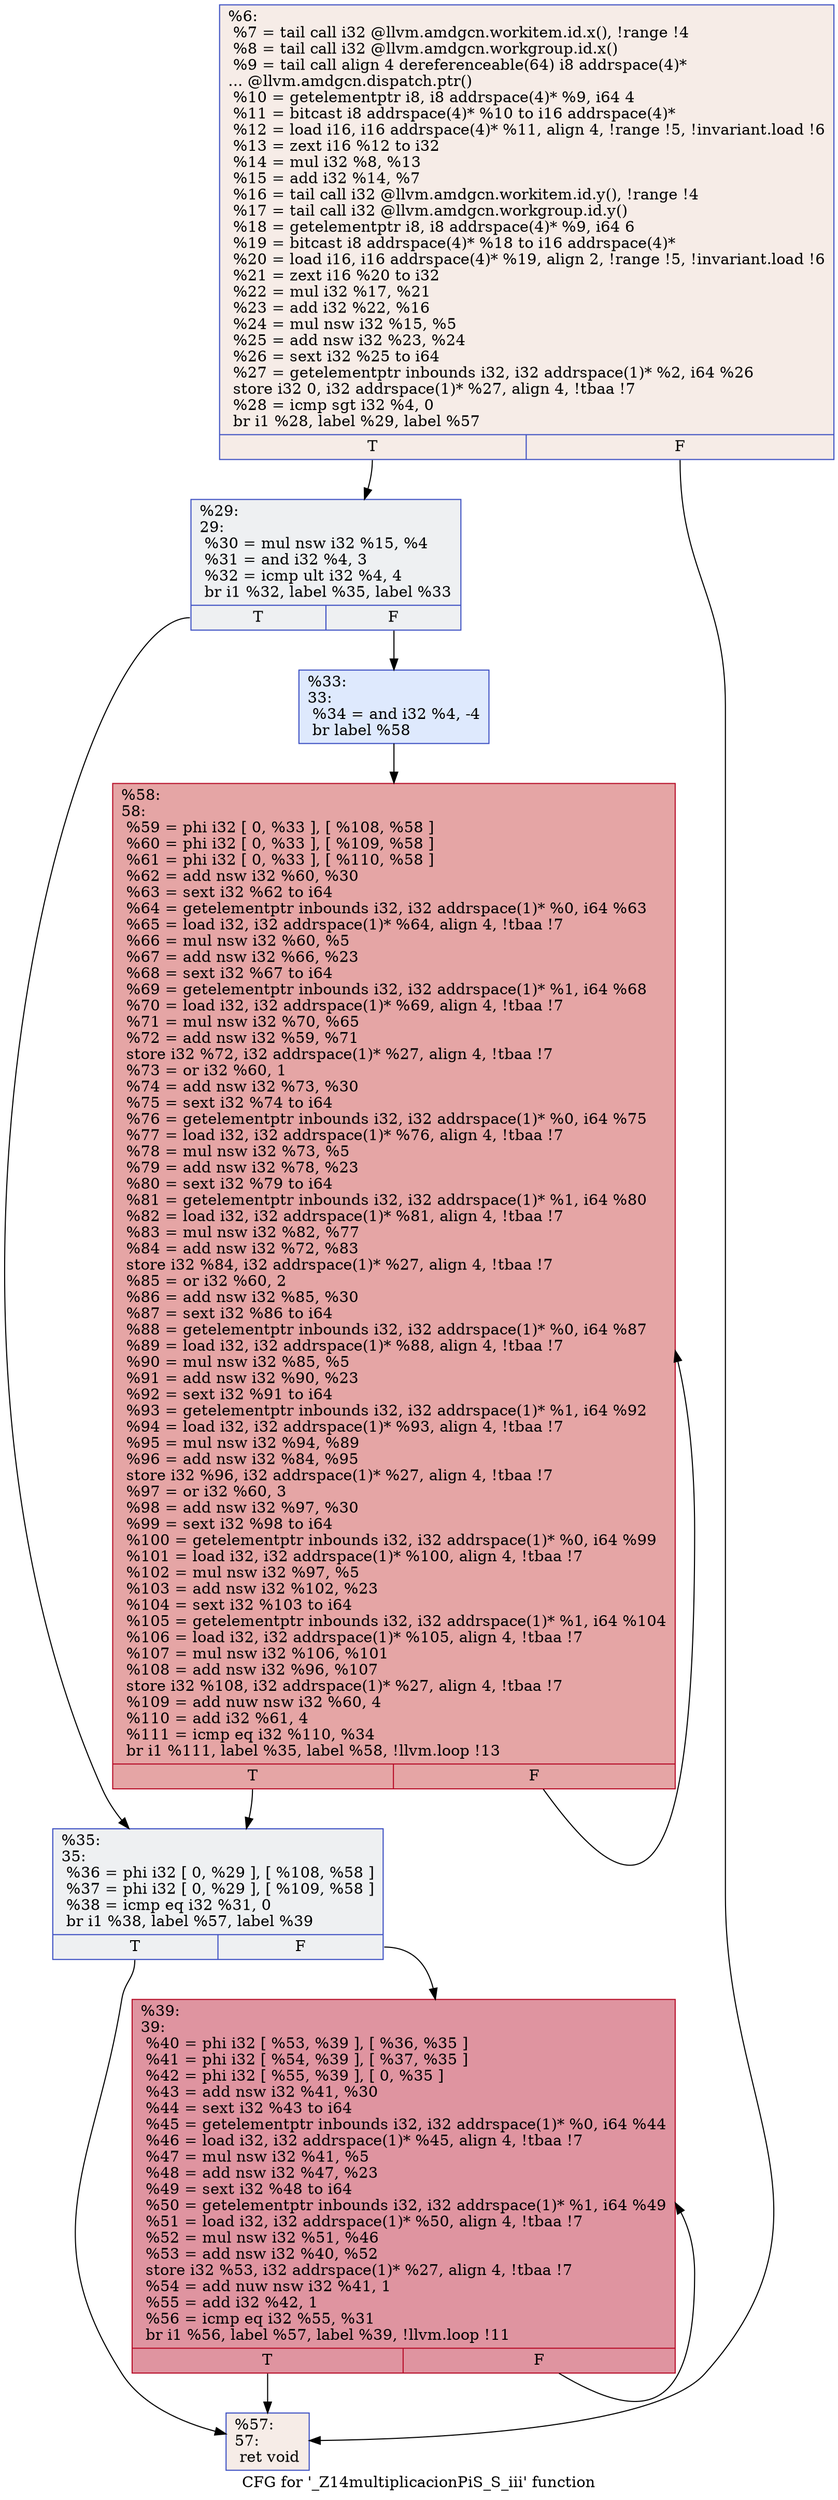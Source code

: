 digraph "CFG for '_Z14multiplicacionPiS_S_iii' function" {
	label="CFG for '_Z14multiplicacionPiS_S_iii' function";

	Node0x5b4b1e0 [shape=record,color="#3d50c3ff", style=filled, fillcolor="#ead5c970",label="{%6:\l  %7 = tail call i32 @llvm.amdgcn.workitem.id.x(), !range !4\l  %8 = tail call i32 @llvm.amdgcn.workgroup.id.x()\l  %9 = tail call align 4 dereferenceable(64) i8 addrspace(4)*\l... @llvm.amdgcn.dispatch.ptr()\l  %10 = getelementptr i8, i8 addrspace(4)* %9, i64 4\l  %11 = bitcast i8 addrspace(4)* %10 to i16 addrspace(4)*\l  %12 = load i16, i16 addrspace(4)* %11, align 4, !range !5, !invariant.load !6\l  %13 = zext i16 %12 to i32\l  %14 = mul i32 %8, %13\l  %15 = add i32 %14, %7\l  %16 = tail call i32 @llvm.amdgcn.workitem.id.y(), !range !4\l  %17 = tail call i32 @llvm.amdgcn.workgroup.id.y()\l  %18 = getelementptr i8, i8 addrspace(4)* %9, i64 6\l  %19 = bitcast i8 addrspace(4)* %18 to i16 addrspace(4)*\l  %20 = load i16, i16 addrspace(4)* %19, align 2, !range !5, !invariant.load !6\l  %21 = zext i16 %20 to i32\l  %22 = mul i32 %17, %21\l  %23 = add i32 %22, %16\l  %24 = mul nsw i32 %15, %5\l  %25 = add nsw i32 %23, %24\l  %26 = sext i32 %25 to i64\l  %27 = getelementptr inbounds i32, i32 addrspace(1)* %2, i64 %26\l  store i32 0, i32 addrspace(1)* %27, align 4, !tbaa !7\l  %28 = icmp sgt i32 %4, 0\l  br i1 %28, label %29, label %57\l|{<s0>T|<s1>F}}"];
	Node0x5b4b1e0:s0 -> Node0x5b4ef20;
	Node0x5b4b1e0:s1 -> Node0x5b4efb0;
	Node0x5b4ef20 [shape=record,color="#3d50c3ff", style=filled, fillcolor="#d9dce170",label="{%29:\l29:                                               \l  %30 = mul nsw i32 %15, %4\l  %31 = and i32 %4, 3\l  %32 = icmp ult i32 %4, 4\l  br i1 %32, label %35, label %33\l|{<s0>T|<s1>F}}"];
	Node0x5b4ef20:s0 -> Node0x5b4d7f0;
	Node0x5b4ef20:s1 -> Node0x5b4d840;
	Node0x5b4d840 [shape=record,color="#3d50c3ff", style=filled, fillcolor="#b5cdfa70",label="{%33:\l33:                                               \l  %34 = and i32 %4, -4\l  br label %58\l}"];
	Node0x5b4d840 -> Node0x5b4f620;
	Node0x5b4d7f0 [shape=record,color="#3d50c3ff", style=filled, fillcolor="#d9dce170",label="{%35:\l35:                                               \l  %36 = phi i32 [ 0, %29 ], [ %108, %58 ]\l  %37 = phi i32 [ 0, %29 ], [ %109, %58 ]\l  %38 = icmp eq i32 %31, 0\l  br i1 %38, label %57, label %39\l|{<s0>T|<s1>F}}"];
	Node0x5b4d7f0:s0 -> Node0x5b4efb0;
	Node0x5b4d7f0:s1 -> Node0x5b4f970;
	Node0x5b4f970 [shape=record,color="#b70d28ff", style=filled, fillcolor="#b70d2870",label="{%39:\l39:                                               \l  %40 = phi i32 [ %53, %39 ], [ %36, %35 ]\l  %41 = phi i32 [ %54, %39 ], [ %37, %35 ]\l  %42 = phi i32 [ %55, %39 ], [ 0, %35 ]\l  %43 = add nsw i32 %41, %30\l  %44 = sext i32 %43 to i64\l  %45 = getelementptr inbounds i32, i32 addrspace(1)* %0, i64 %44\l  %46 = load i32, i32 addrspace(1)* %45, align 4, !tbaa !7\l  %47 = mul nsw i32 %41, %5\l  %48 = add nsw i32 %47, %23\l  %49 = sext i32 %48 to i64\l  %50 = getelementptr inbounds i32, i32 addrspace(1)* %1, i64 %49\l  %51 = load i32, i32 addrspace(1)* %50, align 4, !tbaa !7\l  %52 = mul nsw i32 %51, %46\l  %53 = add nsw i32 %40, %52\l  store i32 %53, i32 addrspace(1)* %27, align 4, !tbaa !7\l  %54 = add nuw nsw i32 %41, 1\l  %55 = add i32 %42, 1\l  %56 = icmp eq i32 %55, %31\l  br i1 %56, label %57, label %39, !llvm.loop !11\l|{<s0>T|<s1>F}}"];
	Node0x5b4f970:s0 -> Node0x5b4efb0;
	Node0x5b4f970:s1 -> Node0x5b4f970;
	Node0x5b4efb0 [shape=record,color="#3d50c3ff", style=filled, fillcolor="#ead5c970",label="{%57:\l57:                                               \l  ret void\l}"];
	Node0x5b4f620 [shape=record,color="#b70d28ff", style=filled, fillcolor="#c5333470",label="{%58:\l58:                                               \l  %59 = phi i32 [ 0, %33 ], [ %108, %58 ]\l  %60 = phi i32 [ 0, %33 ], [ %109, %58 ]\l  %61 = phi i32 [ 0, %33 ], [ %110, %58 ]\l  %62 = add nsw i32 %60, %30\l  %63 = sext i32 %62 to i64\l  %64 = getelementptr inbounds i32, i32 addrspace(1)* %0, i64 %63\l  %65 = load i32, i32 addrspace(1)* %64, align 4, !tbaa !7\l  %66 = mul nsw i32 %60, %5\l  %67 = add nsw i32 %66, %23\l  %68 = sext i32 %67 to i64\l  %69 = getelementptr inbounds i32, i32 addrspace(1)* %1, i64 %68\l  %70 = load i32, i32 addrspace(1)* %69, align 4, !tbaa !7\l  %71 = mul nsw i32 %70, %65\l  %72 = add nsw i32 %59, %71\l  store i32 %72, i32 addrspace(1)* %27, align 4, !tbaa !7\l  %73 = or i32 %60, 1\l  %74 = add nsw i32 %73, %30\l  %75 = sext i32 %74 to i64\l  %76 = getelementptr inbounds i32, i32 addrspace(1)* %0, i64 %75\l  %77 = load i32, i32 addrspace(1)* %76, align 4, !tbaa !7\l  %78 = mul nsw i32 %73, %5\l  %79 = add nsw i32 %78, %23\l  %80 = sext i32 %79 to i64\l  %81 = getelementptr inbounds i32, i32 addrspace(1)* %1, i64 %80\l  %82 = load i32, i32 addrspace(1)* %81, align 4, !tbaa !7\l  %83 = mul nsw i32 %82, %77\l  %84 = add nsw i32 %72, %83\l  store i32 %84, i32 addrspace(1)* %27, align 4, !tbaa !7\l  %85 = or i32 %60, 2\l  %86 = add nsw i32 %85, %30\l  %87 = sext i32 %86 to i64\l  %88 = getelementptr inbounds i32, i32 addrspace(1)* %0, i64 %87\l  %89 = load i32, i32 addrspace(1)* %88, align 4, !tbaa !7\l  %90 = mul nsw i32 %85, %5\l  %91 = add nsw i32 %90, %23\l  %92 = sext i32 %91 to i64\l  %93 = getelementptr inbounds i32, i32 addrspace(1)* %1, i64 %92\l  %94 = load i32, i32 addrspace(1)* %93, align 4, !tbaa !7\l  %95 = mul nsw i32 %94, %89\l  %96 = add nsw i32 %84, %95\l  store i32 %96, i32 addrspace(1)* %27, align 4, !tbaa !7\l  %97 = or i32 %60, 3\l  %98 = add nsw i32 %97, %30\l  %99 = sext i32 %98 to i64\l  %100 = getelementptr inbounds i32, i32 addrspace(1)* %0, i64 %99\l  %101 = load i32, i32 addrspace(1)* %100, align 4, !tbaa !7\l  %102 = mul nsw i32 %97, %5\l  %103 = add nsw i32 %102, %23\l  %104 = sext i32 %103 to i64\l  %105 = getelementptr inbounds i32, i32 addrspace(1)* %1, i64 %104\l  %106 = load i32, i32 addrspace(1)* %105, align 4, !tbaa !7\l  %107 = mul nsw i32 %106, %101\l  %108 = add nsw i32 %96, %107\l  store i32 %108, i32 addrspace(1)* %27, align 4, !tbaa !7\l  %109 = add nuw nsw i32 %60, 4\l  %110 = add i32 %61, 4\l  %111 = icmp eq i32 %110, %34\l  br i1 %111, label %35, label %58, !llvm.loop !13\l|{<s0>T|<s1>F}}"];
	Node0x5b4f620:s0 -> Node0x5b4d7f0;
	Node0x5b4f620:s1 -> Node0x5b4f620;
}
